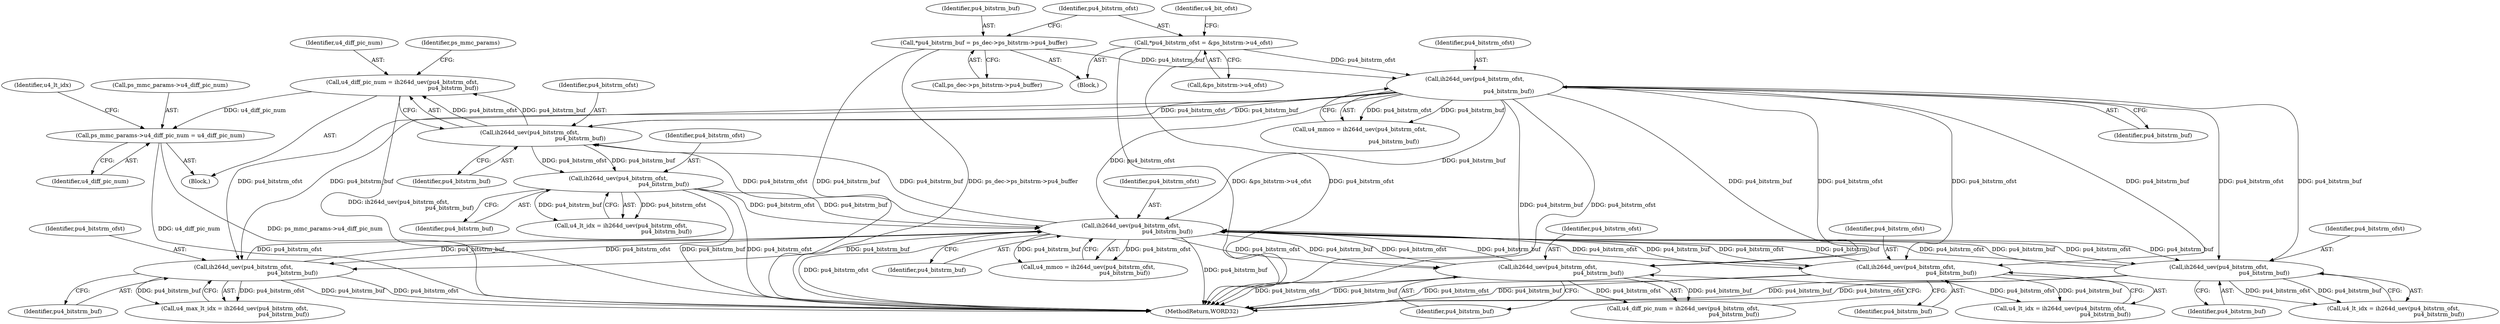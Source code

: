digraph "0_Android_943323f1d9d3dd5c2634deb26cbe72343ca6b3db@pointer" {
"1000302" [label="(Call,ps_mmc_params->u4_diff_pic_num = u4_diff_pic_num)"];
"1000297" [label="(Call,u4_diff_pic_num = ih264d_uev(pu4_bitstrm_ofst,\n                                                         pu4_bitstrm_buf))"];
"1000299" [label="(Call,ih264d_uev(pu4_bitstrm_ofst,\n                                                         pu4_bitstrm_buf))"];
"1000355" [label="(Call,ih264d_uev(pu4_bitstrm_ofst,\n                                         pu4_bitstrm_buf))"];
"1000309" [label="(Call,ih264d_uev(pu4_bitstrm_ofst,\n                                                   pu4_bitstrm_buf))"];
"1000342" [label="(Call,ih264d_uev(pu4_bitstrm_ofst,\n                                                   pu4_bitstrm_buf))"];
"1000230" [label="(Call,ih264d_uev(pu4_bitstrm_ofst,\n\n                                      pu4_bitstrm_buf))"];
"1000134" [label="(Call,*pu4_bitstrm_ofst = &ps_bitstrm->u4_ofst)"];
"1000126" [label="(Call,*pu4_bitstrm_buf = ps_dec->ps_bitstrm->pu4_buffer)"];
"1000275" [label="(Call,ih264d_uev(pu4_bitstrm_ofst,\n                                                         pu4_bitstrm_buf))"];
"1000287" [label="(Call,ih264d_uev(pu4_bitstrm_ofst,\n                                                   pu4_bitstrm_buf))"];
"1000322" [label="(Call,ih264d_uev(pu4_bitstrm_ofst,\n                                                       pu4_bitstrm_buf))"];
"1000300" [label="(Identifier,pu4_bitstrm_ofst)"];
"1000135" [label="(Identifier,pu4_bitstrm_ofst)"];
"1000324" [label="(Identifier,pu4_bitstrm_buf)"];
"1000340" [label="(Call,u4_lt_idx = ih264d_uev(pu4_bitstrm_ofst,\n                                                   pu4_bitstrm_buf))"];
"1000103" [label="(Block,)"];
"1000128" [label="(Call,ps_dec->ps_bitstrm->pu4_buffer)"];
"1000231" [label="(Identifier,pu4_bitstrm_ofst)"];
"1000357" [label="(Identifier,pu4_bitstrm_buf)"];
"1000273" [label="(Call,u4_diff_pic_num = ih264d_uev(pu4_bitstrm_ofst,\n                                                         pu4_bitstrm_buf))"];
"1000302" [label="(Call,ps_mmc_params->u4_diff_pic_num = u4_diff_pic_num)"];
"1000288" [label="(Identifier,pu4_bitstrm_ofst)"];
"1000311" [label="(Identifier,pu4_bitstrm_buf)"];
"1000386" [label="(MethodReturn,WORD32)"];
"1000142" [label="(Identifier,u4_bit_ofst)"];
"1000127" [label="(Identifier,pu4_bitstrm_buf)"];
"1000320" [label="(Call,u4_max_lt_idx = ih264d_uev(pu4_bitstrm_ofst,\n                                                       pu4_bitstrm_buf))"];
"1000303" [label="(Call,ps_mmc_params->u4_diff_pic_num)"];
"1000271" [label="(Block,)"];
"1000232" [label="(Identifier,pu4_bitstrm_buf)"];
"1000277" [label="(Identifier,pu4_bitstrm_buf)"];
"1000297" [label="(Call,u4_diff_pic_num = ih264d_uev(pu4_bitstrm_ofst,\n                                                         pu4_bitstrm_buf))"];
"1000136" [label="(Call,&ps_bitstrm->u4_ofst)"];
"1000275" [label="(Call,ih264d_uev(pu4_bitstrm_ofst,\n                                                         pu4_bitstrm_buf))"];
"1000309" [label="(Call,ih264d_uev(pu4_bitstrm_ofst,\n                                                   pu4_bitstrm_buf))"];
"1000299" [label="(Call,ih264d_uev(pu4_bitstrm_ofst,\n                                                         pu4_bitstrm_buf))"];
"1000322" [label="(Call,ih264d_uev(pu4_bitstrm_ofst,\n                                                       pu4_bitstrm_buf))"];
"1000304" [label="(Identifier,ps_mmc_params)"];
"1000134" [label="(Call,*pu4_bitstrm_ofst = &ps_bitstrm->u4_ofst)"];
"1000230" [label="(Call,ih264d_uev(pu4_bitstrm_ofst,\n\n                                      pu4_bitstrm_buf))"];
"1000310" [label="(Identifier,pu4_bitstrm_ofst)"];
"1000323" [label="(Identifier,pu4_bitstrm_ofst)"];
"1000289" [label="(Identifier,pu4_bitstrm_buf)"];
"1000307" [label="(Call,u4_lt_idx = ih264d_uev(pu4_bitstrm_ofst,\n                                                   pu4_bitstrm_buf))"];
"1000344" [label="(Identifier,pu4_bitstrm_buf)"];
"1000301" [label="(Identifier,pu4_bitstrm_buf)"];
"1000343" [label="(Identifier,pu4_bitstrm_ofst)"];
"1000308" [label="(Identifier,u4_lt_idx)"];
"1000287" [label="(Call,ih264d_uev(pu4_bitstrm_ofst,\n                                                   pu4_bitstrm_buf))"];
"1000355" [label="(Call,ih264d_uev(pu4_bitstrm_ofst,\n                                         pu4_bitstrm_buf))"];
"1000126" [label="(Call,*pu4_bitstrm_buf = ps_dec->ps_bitstrm->pu4_buffer)"];
"1000285" [label="(Call,u4_lt_idx = ih264d_uev(pu4_bitstrm_ofst,\n                                                   pu4_bitstrm_buf))"];
"1000356" [label="(Identifier,pu4_bitstrm_ofst)"];
"1000353" [label="(Call,u4_mmco = ih264d_uev(pu4_bitstrm_ofst,\n                                         pu4_bitstrm_buf))"];
"1000276" [label="(Identifier,pu4_bitstrm_ofst)"];
"1000228" [label="(Call,u4_mmco = ih264d_uev(pu4_bitstrm_ofst,\n\n                                      pu4_bitstrm_buf))"];
"1000306" [label="(Identifier,u4_diff_pic_num)"];
"1000298" [label="(Identifier,u4_diff_pic_num)"];
"1000342" [label="(Call,ih264d_uev(pu4_bitstrm_ofst,\n                                                   pu4_bitstrm_buf))"];
"1000302" -> "1000271"  [label="AST: "];
"1000302" -> "1000306"  [label="CFG: "];
"1000303" -> "1000302"  [label="AST: "];
"1000306" -> "1000302"  [label="AST: "];
"1000308" -> "1000302"  [label="CFG: "];
"1000302" -> "1000386"  [label="DDG: ps_mmc_params->u4_diff_pic_num"];
"1000302" -> "1000386"  [label="DDG: u4_diff_pic_num"];
"1000297" -> "1000302"  [label="DDG: u4_diff_pic_num"];
"1000297" -> "1000271"  [label="AST: "];
"1000297" -> "1000299"  [label="CFG: "];
"1000298" -> "1000297"  [label="AST: "];
"1000299" -> "1000297"  [label="AST: "];
"1000304" -> "1000297"  [label="CFG: "];
"1000297" -> "1000386"  [label="DDG: ih264d_uev(pu4_bitstrm_ofst,\n                                                         pu4_bitstrm_buf)"];
"1000299" -> "1000297"  [label="DDG: pu4_bitstrm_ofst"];
"1000299" -> "1000297"  [label="DDG: pu4_bitstrm_buf"];
"1000299" -> "1000301"  [label="CFG: "];
"1000300" -> "1000299"  [label="AST: "];
"1000301" -> "1000299"  [label="AST: "];
"1000355" -> "1000299"  [label="DDG: pu4_bitstrm_ofst"];
"1000355" -> "1000299"  [label="DDG: pu4_bitstrm_buf"];
"1000230" -> "1000299"  [label="DDG: pu4_bitstrm_ofst"];
"1000230" -> "1000299"  [label="DDG: pu4_bitstrm_buf"];
"1000299" -> "1000309"  [label="DDG: pu4_bitstrm_ofst"];
"1000299" -> "1000309"  [label="DDG: pu4_bitstrm_buf"];
"1000355" -> "1000353"  [label="AST: "];
"1000355" -> "1000357"  [label="CFG: "];
"1000356" -> "1000355"  [label="AST: "];
"1000357" -> "1000355"  [label="AST: "];
"1000353" -> "1000355"  [label="CFG: "];
"1000355" -> "1000386"  [label="DDG: pu4_bitstrm_ofst"];
"1000355" -> "1000386"  [label="DDG: pu4_bitstrm_buf"];
"1000355" -> "1000275"  [label="DDG: pu4_bitstrm_ofst"];
"1000355" -> "1000275"  [label="DDG: pu4_bitstrm_buf"];
"1000355" -> "1000287"  [label="DDG: pu4_bitstrm_ofst"];
"1000355" -> "1000287"  [label="DDG: pu4_bitstrm_buf"];
"1000355" -> "1000322"  [label="DDG: pu4_bitstrm_ofst"];
"1000355" -> "1000322"  [label="DDG: pu4_bitstrm_buf"];
"1000355" -> "1000342"  [label="DDG: pu4_bitstrm_ofst"];
"1000355" -> "1000342"  [label="DDG: pu4_bitstrm_buf"];
"1000355" -> "1000353"  [label="DDG: pu4_bitstrm_ofst"];
"1000355" -> "1000353"  [label="DDG: pu4_bitstrm_buf"];
"1000309" -> "1000355"  [label="DDG: pu4_bitstrm_ofst"];
"1000309" -> "1000355"  [label="DDG: pu4_bitstrm_buf"];
"1000342" -> "1000355"  [label="DDG: pu4_bitstrm_ofst"];
"1000342" -> "1000355"  [label="DDG: pu4_bitstrm_buf"];
"1000230" -> "1000355"  [label="DDG: pu4_bitstrm_ofst"];
"1000230" -> "1000355"  [label="DDG: pu4_bitstrm_buf"];
"1000275" -> "1000355"  [label="DDG: pu4_bitstrm_ofst"];
"1000275" -> "1000355"  [label="DDG: pu4_bitstrm_buf"];
"1000287" -> "1000355"  [label="DDG: pu4_bitstrm_ofst"];
"1000287" -> "1000355"  [label="DDG: pu4_bitstrm_buf"];
"1000322" -> "1000355"  [label="DDG: pu4_bitstrm_ofst"];
"1000322" -> "1000355"  [label="DDG: pu4_bitstrm_buf"];
"1000309" -> "1000307"  [label="AST: "];
"1000309" -> "1000311"  [label="CFG: "];
"1000310" -> "1000309"  [label="AST: "];
"1000311" -> "1000309"  [label="AST: "];
"1000307" -> "1000309"  [label="CFG: "];
"1000309" -> "1000386"  [label="DDG: pu4_bitstrm_ofst"];
"1000309" -> "1000386"  [label="DDG: pu4_bitstrm_buf"];
"1000309" -> "1000307"  [label="DDG: pu4_bitstrm_ofst"];
"1000309" -> "1000307"  [label="DDG: pu4_bitstrm_buf"];
"1000342" -> "1000340"  [label="AST: "];
"1000342" -> "1000344"  [label="CFG: "];
"1000343" -> "1000342"  [label="AST: "];
"1000344" -> "1000342"  [label="AST: "];
"1000340" -> "1000342"  [label="CFG: "];
"1000342" -> "1000386"  [label="DDG: pu4_bitstrm_buf"];
"1000342" -> "1000386"  [label="DDG: pu4_bitstrm_ofst"];
"1000342" -> "1000340"  [label="DDG: pu4_bitstrm_ofst"];
"1000342" -> "1000340"  [label="DDG: pu4_bitstrm_buf"];
"1000230" -> "1000342"  [label="DDG: pu4_bitstrm_ofst"];
"1000230" -> "1000342"  [label="DDG: pu4_bitstrm_buf"];
"1000230" -> "1000228"  [label="AST: "];
"1000230" -> "1000232"  [label="CFG: "];
"1000231" -> "1000230"  [label="AST: "];
"1000232" -> "1000230"  [label="AST: "];
"1000228" -> "1000230"  [label="CFG: "];
"1000230" -> "1000386"  [label="DDG: pu4_bitstrm_ofst"];
"1000230" -> "1000386"  [label="DDG: pu4_bitstrm_buf"];
"1000230" -> "1000228"  [label="DDG: pu4_bitstrm_ofst"];
"1000230" -> "1000228"  [label="DDG: pu4_bitstrm_buf"];
"1000134" -> "1000230"  [label="DDG: pu4_bitstrm_ofst"];
"1000126" -> "1000230"  [label="DDG: pu4_bitstrm_buf"];
"1000230" -> "1000275"  [label="DDG: pu4_bitstrm_ofst"];
"1000230" -> "1000275"  [label="DDG: pu4_bitstrm_buf"];
"1000230" -> "1000287"  [label="DDG: pu4_bitstrm_ofst"];
"1000230" -> "1000287"  [label="DDG: pu4_bitstrm_buf"];
"1000230" -> "1000322"  [label="DDG: pu4_bitstrm_ofst"];
"1000230" -> "1000322"  [label="DDG: pu4_bitstrm_buf"];
"1000134" -> "1000103"  [label="AST: "];
"1000134" -> "1000136"  [label="CFG: "];
"1000135" -> "1000134"  [label="AST: "];
"1000136" -> "1000134"  [label="AST: "];
"1000142" -> "1000134"  [label="CFG: "];
"1000134" -> "1000386"  [label="DDG: pu4_bitstrm_ofst"];
"1000134" -> "1000386"  [label="DDG: &ps_bitstrm->u4_ofst"];
"1000126" -> "1000103"  [label="AST: "];
"1000126" -> "1000128"  [label="CFG: "];
"1000127" -> "1000126"  [label="AST: "];
"1000128" -> "1000126"  [label="AST: "];
"1000135" -> "1000126"  [label="CFG: "];
"1000126" -> "1000386"  [label="DDG: pu4_bitstrm_buf"];
"1000126" -> "1000386"  [label="DDG: ps_dec->ps_bitstrm->pu4_buffer"];
"1000275" -> "1000273"  [label="AST: "];
"1000275" -> "1000277"  [label="CFG: "];
"1000276" -> "1000275"  [label="AST: "];
"1000277" -> "1000275"  [label="AST: "];
"1000273" -> "1000275"  [label="CFG: "];
"1000275" -> "1000386"  [label="DDG: pu4_bitstrm_ofst"];
"1000275" -> "1000386"  [label="DDG: pu4_bitstrm_buf"];
"1000275" -> "1000273"  [label="DDG: pu4_bitstrm_ofst"];
"1000275" -> "1000273"  [label="DDG: pu4_bitstrm_buf"];
"1000287" -> "1000285"  [label="AST: "];
"1000287" -> "1000289"  [label="CFG: "];
"1000288" -> "1000287"  [label="AST: "];
"1000289" -> "1000287"  [label="AST: "];
"1000285" -> "1000287"  [label="CFG: "];
"1000287" -> "1000386"  [label="DDG: pu4_bitstrm_buf"];
"1000287" -> "1000386"  [label="DDG: pu4_bitstrm_ofst"];
"1000287" -> "1000285"  [label="DDG: pu4_bitstrm_ofst"];
"1000287" -> "1000285"  [label="DDG: pu4_bitstrm_buf"];
"1000322" -> "1000320"  [label="AST: "];
"1000322" -> "1000324"  [label="CFG: "];
"1000323" -> "1000322"  [label="AST: "];
"1000324" -> "1000322"  [label="AST: "];
"1000320" -> "1000322"  [label="CFG: "];
"1000322" -> "1000386"  [label="DDG: pu4_bitstrm_buf"];
"1000322" -> "1000386"  [label="DDG: pu4_bitstrm_ofst"];
"1000322" -> "1000320"  [label="DDG: pu4_bitstrm_ofst"];
"1000322" -> "1000320"  [label="DDG: pu4_bitstrm_buf"];
}
